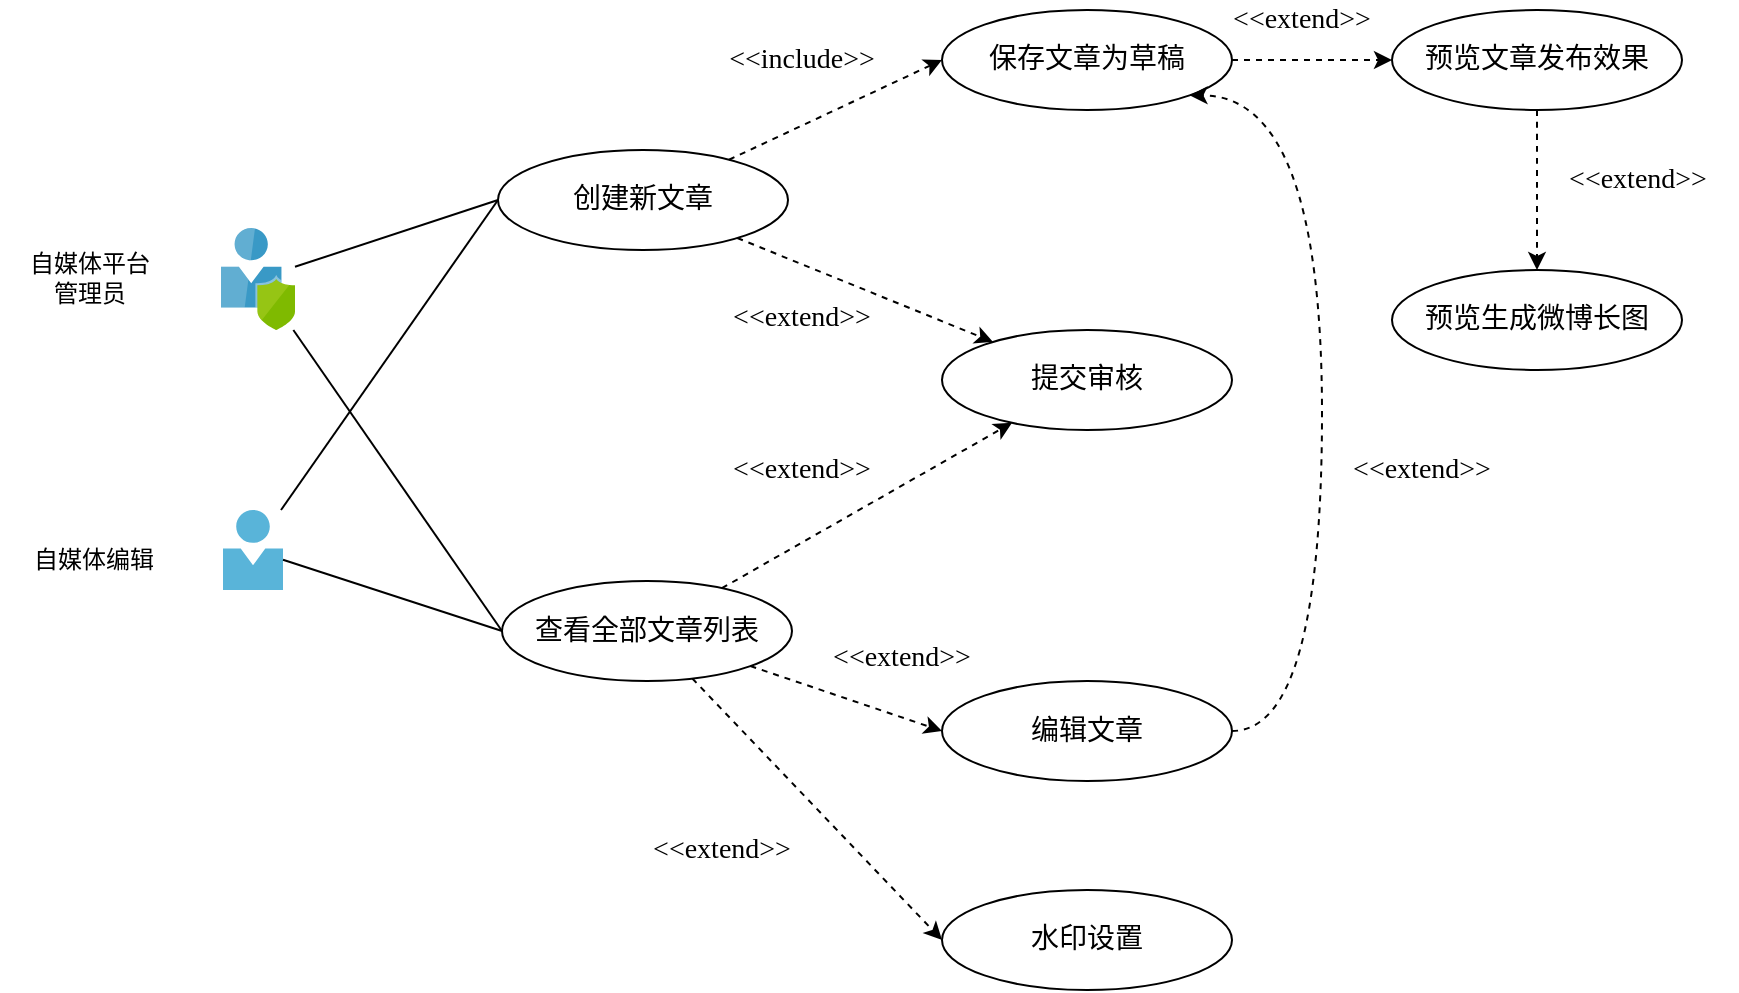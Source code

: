 <mxfile version="11.3.0" type="device" pages="1"><diagram id="kLkyTT4RMx1ix4jsi-1U" name="Page-1"><mxGraphModel dx="946" dy="641" grid="1" gridSize="10" guides="1" tooltips="1" connect="1" arrows="1" fold="1" page="1" pageScale="1" pageWidth="827" pageHeight="1169" math="0" shadow="0"><root><mxCell id="0"/><mxCell id="1" parent="0"/><mxCell id="CRW-AWzinLaDZA1XfrDs-7" style="rounded=0;orthogonalLoop=1;jettySize=auto;html=1;endArrow=none;endFill=0;entryX=0;entryY=0.5;entryDx=0;entryDy=0;" parent="1" source="CRW-AWzinLaDZA1XfrDs-2" target="CRW-AWzinLaDZA1XfrDs-6" edge="1"><mxGeometry relative="1" as="geometry"/></mxCell><mxCell id="CRW-AWzinLaDZA1XfrDs-2" value="" style="aspect=fixed;html=1;points=[];align=center;image;fontSize=12;image=img/lib/mscae/User_Privacy.svg;" parent="1" vertex="1"><mxGeometry x="129.5" y="369" width="37" height="51" as="geometry"/></mxCell><mxCell id="CRW-AWzinLaDZA1XfrDs-3" value="自媒体平台&lt;br&gt;管理员" style="text;html=1;strokeColor=none;fillColor=none;align=center;verticalAlign=middle;whiteSpace=wrap;rounded=0;fontFamily=SF Mono;fontStyle=0" parent="1" vertex="1"><mxGeometry x="19" y="379" width="90" height="30" as="geometry"/></mxCell><mxCell id="OZcskheo_9REuKZT4irM-17" style="edgeStyle=none;rounded=0;orthogonalLoop=1;jettySize=auto;html=1;dashed=1;startArrow=none;startFill=0;endArrow=classic;endFill=1;" parent="1" source="CRW-AWzinLaDZA1XfrDs-6" target="OZcskheo_9REuKZT4irM-15" edge="1"><mxGeometry relative="1" as="geometry"/></mxCell><mxCell id="CRW-AWzinLaDZA1XfrDs-6" value="创建新文章" style="ellipse;whiteSpace=wrap;html=1;fontFamily=SF Mono;fontSize=14;" parent="1" vertex="1"><mxGeometry x="268" y="330" width="145" height="50" as="geometry"/></mxCell><mxCell id="OZcskheo_9REuKZT4irM-1" value="" style="aspect=fixed;html=1;points=[];align=center;image;fontSize=12;image=img/lib/mscae/Person.svg;" parent="1" vertex="1"><mxGeometry x="130.5" y="510" width="30" height="40" as="geometry"/></mxCell><mxCell id="OZcskheo_9REuKZT4irM-2" value="自媒体编辑" style="text;html=1;strokeColor=none;fillColor=none;align=center;verticalAlign=middle;whiteSpace=wrap;rounded=0;fontFamily=SF Mono;fontStyle=0" parent="1" vertex="1"><mxGeometry x="20.5" y="520" width="90" height="30" as="geometry"/></mxCell><mxCell id="OZcskheo_9REuKZT4irM-21" style="edgeStyle=none;rounded=0;orthogonalLoop=1;jettySize=auto;html=1;entryX=0;entryY=0.5;entryDx=0;entryDy=0;dashed=1;startArrow=none;startFill=0;endArrow=classic;endFill=1;" parent="1" source="OZcskheo_9REuKZT4irM-3" target="OZcskheo_9REuKZT4irM-20" edge="1"><mxGeometry relative="1" as="geometry"/></mxCell><mxCell id="OZcskheo_9REuKZT4irM-24" style="edgeStyle=none;rounded=0;orthogonalLoop=1;jettySize=auto;html=1;dashed=1;startArrow=none;startFill=0;endArrow=classic;endFill=1;" parent="1" source="OZcskheo_9REuKZT4irM-3" target="OZcskheo_9REuKZT4irM-15" edge="1"><mxGeometry relative="1" as="geometry"/></mxCell><mxCell id="OZcskheo_9REuKZT4irM-35" style="rounded=0;orthogonalLoop=1;jettySize=auto;html=1;entryX=0;entryY=0.5;entryDx=0;entryDy=0;dashed=1;startArrow=none;startFill=0;endArrow=classic;endFill=1;fontFamily=SF Mono;" parent="1" source="OZcskheo_9REuKZT4irM-3" target="OZcskheo_9REuKZT4irM-34" edge="1"><mxGeometry relative="1" as="geometry"/></mxCell><mxCell id="OZcskheo_9REuKZT4irM-3" value="查看全部文章列表" style="ellipse;whiteSpace=wrap;html=1;fontFamily=SF Mono;fontSize=14;" parent="1" vertex="1"><mxGeometry x="270" y="545.5" width="145" height="50" as="geometry"/></mxCell><mxCell id="OZcskheo_9REuKZT4irM-5" style="edgeStyle=none;rounded=0;orthogonalLoop=1;jettySize=auto;html=1;entryX=0;entryY=0.5;entryDx=0;entryDy=0;startArrow=none;startFill=0;endArrow=none;endFill=0;fontFamily=SF Mono;fontSize=14;" parent="1" source="OZcskheo_9REuKZT4irM-1" target="CRW-AWzinLaDZA1XfrDs-6" edge="1"><mxGeometry relative="1" as="geometry"><mxPoint x="150" y="217.069" as="sourcePoint"/><mxPoint x="280" y="235" as="targetPoint"/></mxGeometry></mxCell><mxCell id="OZcskheo_9REuKZT4irM-6" style="edgeStyle=none;rounded=0;orthogonalLoop=1;jettySize=auto;html=1;entryX=0;entryY=0.5;entryDx=0;entryDy=0;startArrow=none;startFill=0;endArrow=none;endFill=0;fontFamily=SF Mono;fontSize=14;" parent="1" source="OZcskheo_9REuKZT4irM-1" target="OZcskheo_9REuKZT4irM-3" edge="1"><mxGeometry relative="1" as="geometry"><mxPoint x="150" y="228.448" as="sourcePoint"/><mxPoint x="280" y="345" as="targetPoint"/></mxGeometry></mxCell><mxCell id="OZcskheo_9REuKZT4irM-7" style="rounded=0;orthogonalLoop=1;jettySize=auto;html=1;endArrow=none;endFill=0;entryX=0;entryY=0.5;entryDx=0;entryDy=0;" parent="1" source="CRW-AWzinLaDZA1XfrDs-2" target="OZcskheo_9REuKZT4irM-3" edge="1"><mxGeometry relative="1" as="geometry"><mxPoint x="157.5" y="432.314" as="sourcePoint"/><mxPoint x="280" y="345" as="targetPoint"/></mxGeometry></mxCell><mxCell id="OZcskheo_9REuKZT4irM-27" value="" style="edgeStyle=none;rounded=0;orthogonalLoop=1;jettySize=auto;html=1;dashed=1;startArrow=none;startFill=0;endArrow=classic;endFill=1;" parent="1" source="OZcskheo_9REuKZT4irM-14" target="OZcskheo_9REuKZT4irM-26" edge="1"><mxGeometry relative="1" as="geometry"/></mxCell><mxCell id="OZcskheo_9REuKZT4irM-14" value="保存文章为草稿" style="ellipse;whiteSpace=wrap;html=1;fontFamily=SF Mono;fontSize=14;" parent="1" vertex="1"><mxGeometry x="490" y="260" width="145" height="50" as="geometry"/></mxCell><mxCell id="OZcskheo_9REuKZT4irM-32" value="" style="edgeStyle=orthogonalEdgeStyle;curved=1;rounded=0;orthogonalLoop=1;jettySize=auto;html=1;dashed=1;startArrow=none;startFill=0;endArrow=classic;endFill=1;fontFamily=SF Mono;" parent="1" source="OZcskheo_9REuKZT4irM-26" target="OZcskheo_9REuKZT4irM-31" edge="1"><mxGeometry relative="1" as="geometry"/></mxCell><mxCell id="OZcskheo_9REuKZT4irM-26" value="预览文章发布效果" style="ellipse;whiteSpace=wrap;html=1;fontFamily=SF Mono;fontSize=14;" parent="1" vertex="1"><mxGeometry x="715" y="260" width="145" height="50" as="geometry"/></mxCell><mxCell id="OZcskheo_9REuKZT4irM-31" value="预览生成微博长图" style="ellipse;whiteSpace=wrap;html=1;fontFamily=SF Mono;fontSize=14;" parent="1" vertex="1"><mxGeometry x="715" y="390" width="145" height="50" as="geometry"/></mxCell><mxCell id="OZcskheo_9REuKZT4irM-15" value="提交审核" style="ellipse;whiteSpace=wrap;html=1;fontFamily=SF Mono;fontSize=14;" parent="1" vertex="1"><mxGeometry x="490" y="420" width="145" height="50" as="geometry"/></mxCell><mxCell id="OZcskheo_9REuKZT4irM-16" style="rounded=0;orthogonalLoop=1;jettySize=auto;html=1;startArrow=none;startFill=0;endArrow=classic;endFill=1;dashed=1;entryX=0;entryY=0.5;entryDx=0;entryDy=0;" parent="1" source="CRW-AWzinLaDZA1XfrDs-6" target="OZcskheo_9REuKZT4irM-14" edge="1"><mxGeometry relative="1" as="geometry"><mxPoint x="425" y="170" as="sourcePoint"/><mxPoint x="500" y="170" as="targetPoint"/></mxGeometry></mxCell><mxCell id="OZcskheo_9REuKZT4irM-18" value="&amp;lt;&amp;lt;include&amp;gt;&amp;gt;" style="text;html=1;strokeColor=none;fillColor=none;align=center;verticalAlign=middle;whiteSpace=wrap;rounded=0;fontFamily=SF Mono;fontSize=14;rotation=0;" parent="1" vertex="1"><mxGeometry x="370" y="275" width="100" height="20" as="geometry"/></mxCell><mxCell id="OZcskheo_9REuKZT4irM-19" value="&amp;lt;&amp;lt;extend&amp;gt;&amp;gt;" style="text;html=1;strokeColor=none;fillColor=none;align=center;verticalAlign=middle;whiteSpace=wrap;rounded=0;fontFamily=SF Mono;fontSize=14;rotation=0;" parent="1" vertex="1"><mxGeometry x="370" y="404" width="100" height="20" as="geometry"/></mxCell><mxCell id="OZcskheo_9REuKZT4irM-29" style="edgeStyle=orthogonalEdgeStyle;rounded=0;orthogonalLoop=1;jettySize=auto;html=1;dashed=1;startArrow=none;startFill=0;endArrow=classic;endFill=1;exitX=1;exitY=0.5;exitDx=0;exitDy=0;entryX=1;entryY=1;entryDx=0;entryDy=0;curved=1;" parent="1" source="OZcskheo_9REuKZT4irM-20" target="OZcskheo_9REuKZT4irM-14" edge="1"><mxGeometry relative="1" as="geometry"><Array as="points"><mxPoint x="680" y="621"/><mxPoint x="680" y="303"/></Array></mxGeometry></mxCell><mxCell id="OZcskheo_9REuKZT4irM-20" value="编辑文章" style="ellipse;whiteSpace=wrap;html=1;fontFamily=SF Mono;fontSize=14;" parent="1" vertex="1"><mxGeometry x="490" y="595.5" width="145" height="50" as="geometry"/></mxCell><mxCell id="OZcskheo_9REuKZT4irM-22" value="&amp;lt;&amp;lt;extend&amp;gt;&amp;gt;" style="text;html=1;strokeColor=none;fillColor=none;align=center;verticalAlign=middle;whiteSpace=wrap;rounded=0;fontFamily=SF Mono;fontSize=14;rotation=0;" parent="1" vertex="1"><mxGeometry x="420" y="574" width="100" height="20" as="geometry"/></mxCell><mxCell id="OZcskheo_9REuKZT4irM-25" value="&amp;lt;&amp;lt;extend&amp;gt;&amp;gt;" style="text;html=1;strokeColor=none;fillColor=none;align=center;verticalAlign=middle;whiteSpace=wrap;rounded=0;fontFamily=SF Mono;fontSize=14;rotation=0;" parent="1" vertex="1"><mxGeometry x="370" y="480" width="100" height="20" as="geometry"/></mxCell><mxCell id="OZcskheo_9REuKZT4irM-28" value="&amp;lt;&amp;lt;extend&amp;gt;&amp;gt;" style="text;html=1;strokeColor=none;fillColor=none;align=center;verticalAlign=middle;whiteSpace=wrap;rounded=0;fontFamily=SF Mono;fontSize=14;rotation=0;" parent="1" vertex="1"><mxGeometry x="620" y="255" width="100" height="20" as="geometry"/></mxCell><mxCell id="OZcskheo_9REuKZT4irM-30" value="&amp;lt;&amp;lt;extend&amp;gt;&amp;gt;" style="text;html=1;strokeColor=none;fillColor=none;align=center;verticalAlign=middle;whiteSpace=wrap;rounded=0;fontFamily=SF Mono;fontSize=14;rotation=0;" parent="1" vertex="1"><mxGeometry x="680" y="480" width="100" height="20" as="geometry"/></mxCell><mxCell id="OZcskheo_9REuKZT4irM-33" value="&amp;lt;&amp;lt;extend&amp;gt;&amp;gt;" style="text;html=1;strokeColor=none;fillColor=none;align=center;verticalAlign=middle;whiteSpace=wrap;rounded=0;fontFamily=SF Mono;fontSize=14;rotation=0;" parent="1" vertex="1"><mxGeometry x="787.5" y="335" width="100" height="20" as="geometry"/></mxCell><mxCell id="OZcskheo_9REuKZT4irM-34" value="水印设置" style="ellipse;whiteSpace=wrap;html=1;fontFamily=SF Mono;fontSize=14;" parent="1" vertex="1"><mxGeometry x="490" y="700" width="145" height="50" as="geometry"/></mxCell><mxCell id="OZcskheo_9REuKZT4irM-36" value="&amp;lt;&amp;lt;extend&amp;gt;&amp;gt;" style="text;html=1;strokeColor=none;fillColor=none;align=center;verticalAlign=middle;whiteSpace=wrap;rounded=0;fontFamily=SF Mono;fontSize=14;rotation=0;" parent="1" vertex="1"><mxGeometry x="330" y="670" width="100" height="20" as="geometry"/></mxCell></root></mxGraphModel></diagram></mxfile>